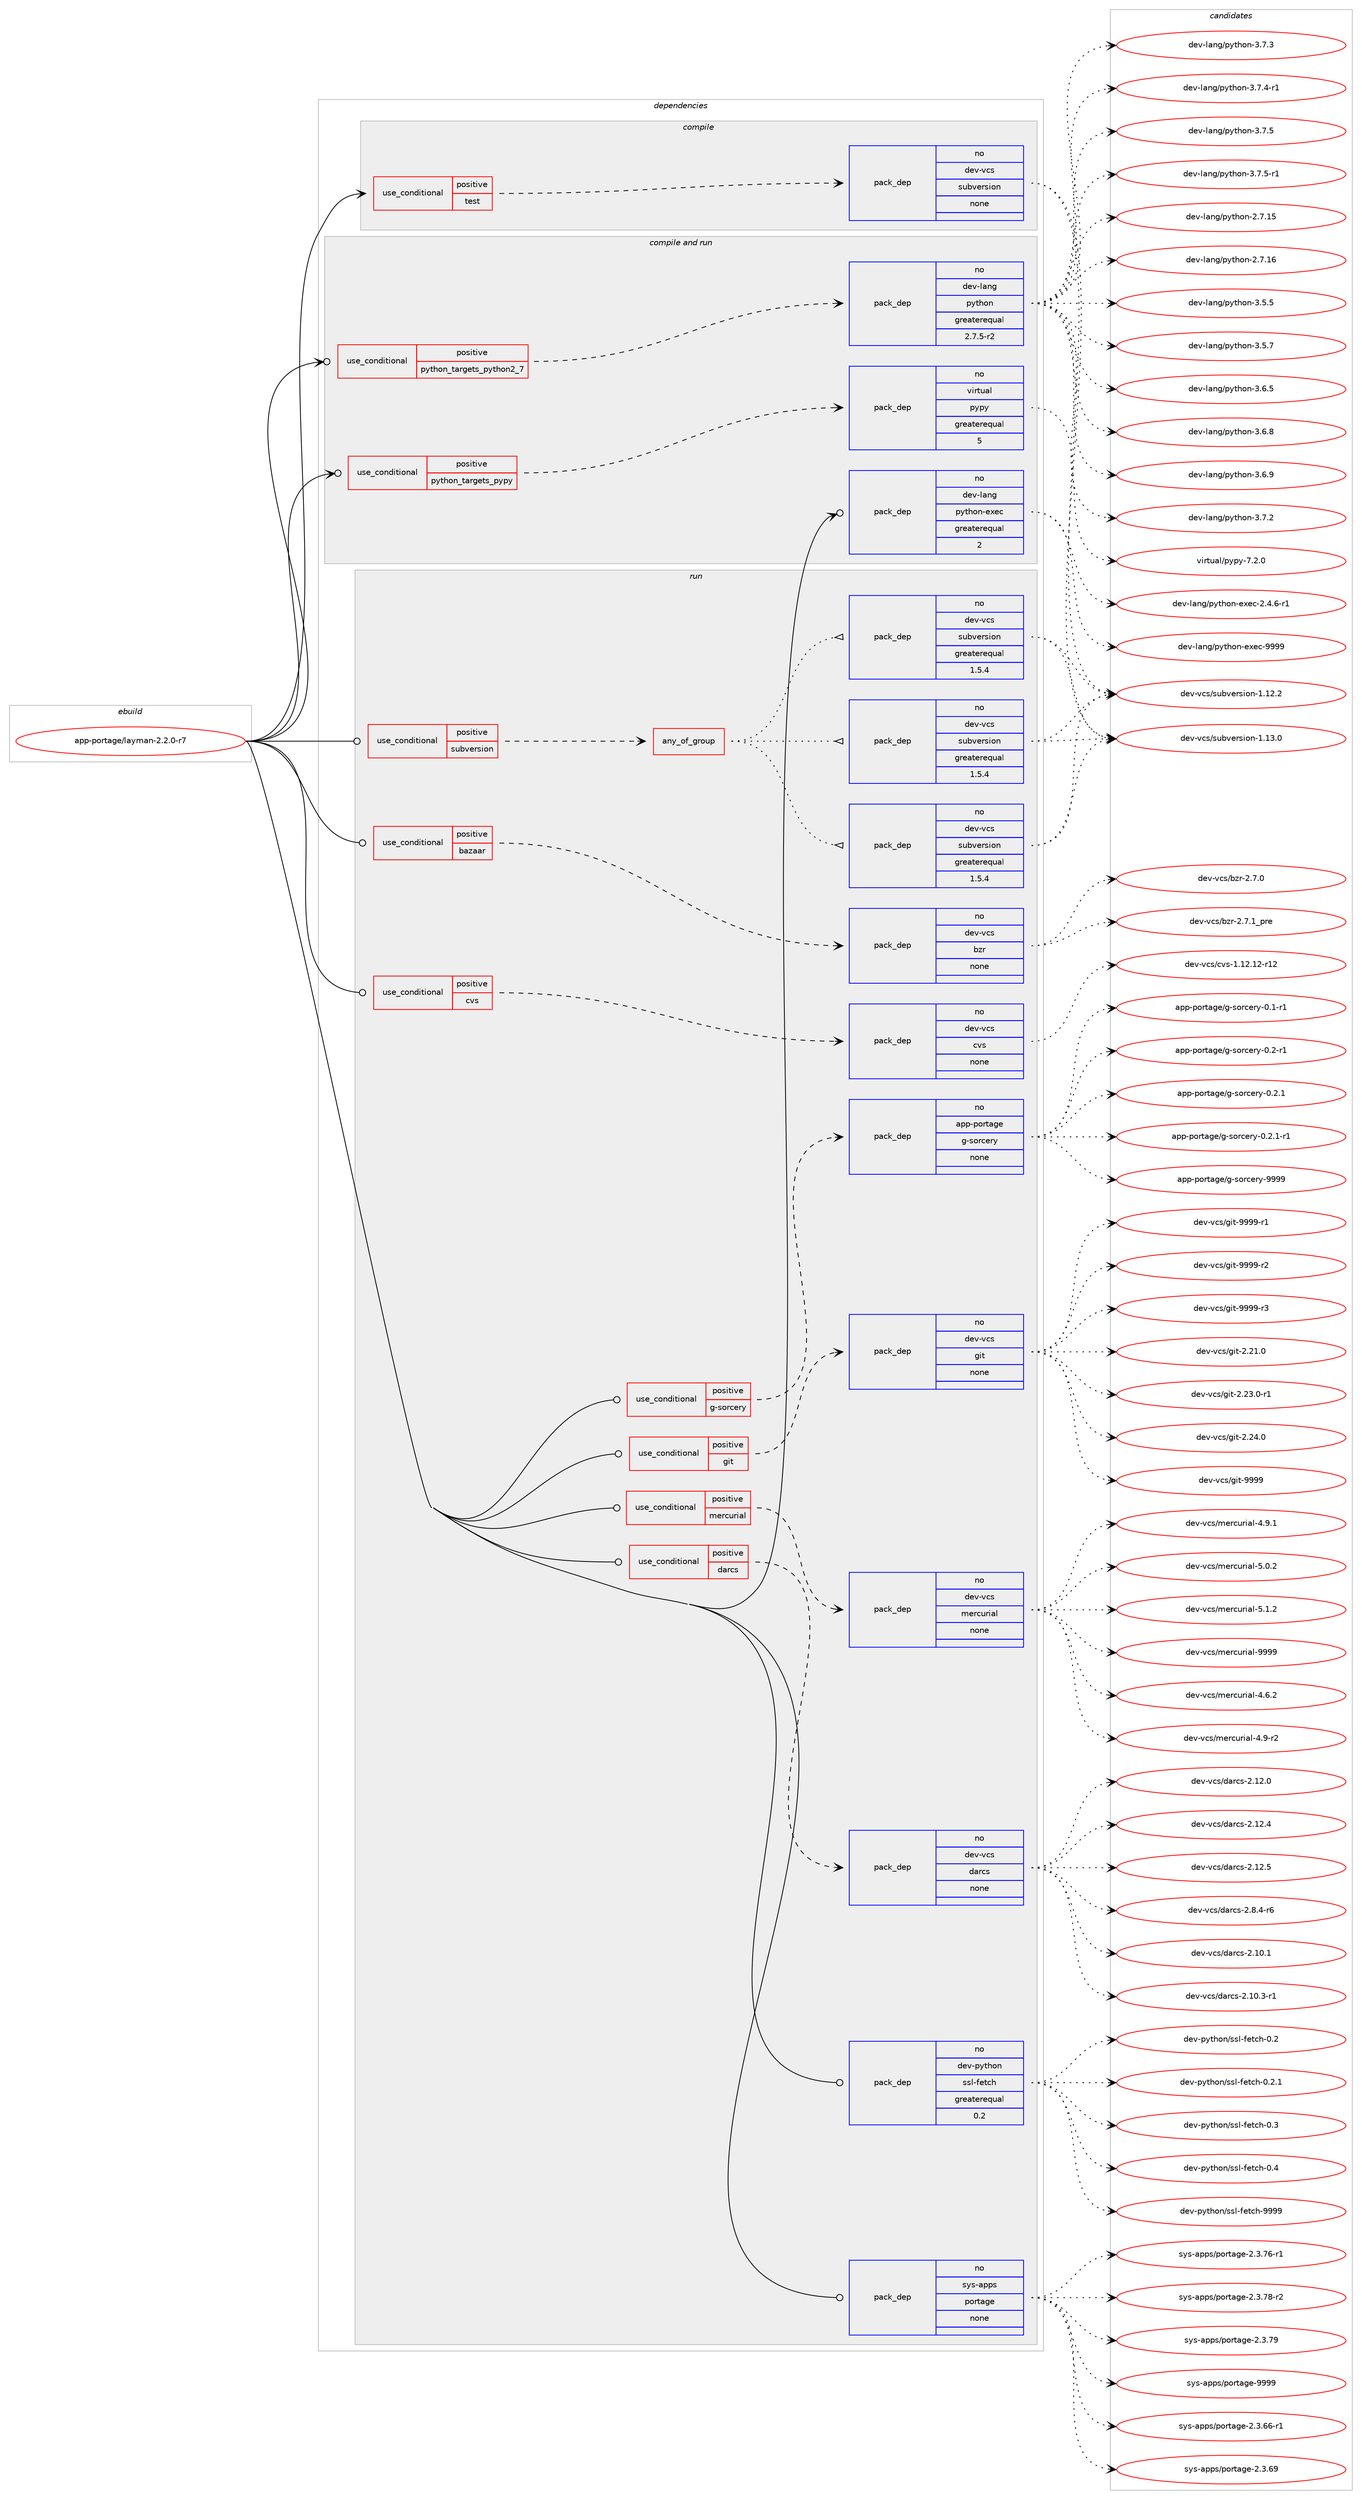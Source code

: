 digraph prolog {

# *************
# Graph options
# *************

newrank=true;
concentrate=true;
compound=true;
graph [rankdir=LR,fontname=Helvetica,fontsize=10,ranksep=1.5];#, ranksep=2.5, nodesep=0.2];
edge  [arrowhead=vee];
node  [fontname=Helvetica,fontsize=10];

# **********
# The ebuild
# **********

subgraph cluster_leftcol {
color=gray;
rank=same;
label=<<i>ebuild</i>>;
id [label="app-portage/layman-2.2.0-r7", color=red, width=4, href="../app-portage/layman-2.2.0-r7.svg"];
}

# ****************
# The dependencies
# ****************

subgraph cluster_midcol {
color=gray;
label=<<i>dependencies</i>>;
subgraph cluster_compile {
fillcolor="#eeeeee";
style=filled;
label=<<i>compile</i>>;
subgraph cond120761 {
dependency506167 [label=<<TABLE BORDER="0" CELLBORDER="1" CELLSPACING="0" CELLPADDING="4"><TR><TD ROWSPAN="3" CELLPADDING="10">use_conditional</TD></TR><TR><TD>positive</TD></TR><TR><TD>test</TD></TR></TABLE>>, shape=none, color=red];
subgraph pack376268 {
dependency506168 [label=<<TABLE BORDER="0" CELLBORDER="1" CELLSPACING="0" CELLPADDING="4" WIDTH="220"><TR><TD ROWSPAN="6" CELLPADDING="30">pack_dep</TD></TR><TR><TD WIDTH="110">no</TD></TR><TR><TD>dev-vcs</TD></TR><TR><TD>subversion</TD></TR><TR><TD>none</TD></TR><TR><TD></TD></TR></TABLE>>, shape=none, color=blue];
}
dependency506167:e -> dependency506168:w [weight=20,style="dashed",arrowhead="vee"];
}
id:e -> dependency506167:w [weight=20,style="solid",arrowhead="vee"];
}
subgraph cluster_compileandrun {
fillcolor="#eeeeee";
style=filled;
label=<<i>compile and run</i>>;
subgraph cond120762 {
dependency506169 [label=<<TABLE BORDER="0" CELLBORDER="1" CELLSPACING="0" CELLPADDING="4"><TR><TD ROWSPAN="3" CELLPADDING="10">use_conditional</TD></TR><TR><TD>positive</TD></TR><TR><TD>python_targets_pypy</TD></TR></TABLE>>, shape=none, color=red];
subgraph pack376269 {
dependency506170 [label=<<TABLE BORDER="0" CELLBORDER="1" CELLSPACING="0" CELLPADDING="4" WIDTH="220"><TR><TD ROWSPAN="6" CELLPADDING="30">pack_dep</TD></TR><TR><TD WIDTH="110">no</TD></TR><TR><TD>virtual</TD></TR><TR><TD>pypy</TD></TR><TR><TD>greaterequal</TD></TR><TR><TD>5</TD></TR></TABLE>>, shape=none, color=blue];
}
dependency506169:e -> dependency506170:w [weight=20,style="dashed",arrowhead="vee"];
}
id:e -> dependency506169:w [weight=20,style="solid",arrowhead="odotvee"];
subgraph cond120763 {
dependency506171 [label=<<TABLE BORDER="0" CELLBORDER="1" CELLSPACING="0" CELLPADDING="4"><TR><TD ROWSPAN="3" CELLPADDING="10">use_conditional</TD></TR><TR><TD>positive</TD></TR><TR><TD>python_targets_python2_7</TD></TR></TABLE>>, shape=none, color=red];
subgraph pack376270 {
dependency506172 [label=<<TABLE BORDER="0" CELLBORDER="1" CELLSPACING="0" CELLPADDING="4" WIDTH="220"><TR><TD ROWSPAN="6" CELLPADDING="30">pack_dep</TD></TR><TR><TD WIDTH="110">no</TD></TR><TR><TD>dev-lang</TD></TR><TR><TD>python</TD></TR><TR><TD>greaterequal</TD></TR><TR><TD>2.7.5-r2</TD></TR></TABLE>>, shape=none, color=blue];
}
dependency506171:e -> dependency506172:w [weight=20,style="dashed",arrowhead="vee"];
}
id:e -> dependency506171:w [weight=20,style="solid",arrowhead="odotvee"];
subgraph pack376271 {
dependency506173 [label=<<TABLE BORDER="0" CELLBORDER="1" CELLSPACING="0" CELLPADDING="4" WIDTH="220"><TR><TD ROWSPAN="6" CELLPADDING="30">pack_dep</TD></TR><TR><TD WIDTH="110">no</TD></TR><TR><TD>dev-lang</TD></TR><TR><TD>python-exec</TD></TR><TR><TD>greaterequal</TD></TR><TR><TD>2</TD></TR></TABLE>>, shape=none, color=blue];
}
id:e -> dependency506173:w [weight=20,style="solid",arrowhead="odotvee"];
}
subgraph cluster_run {
fillcolor="#eeeeee";
style=filled;
label=<<i>run</i>>;
subgraph cond120764 {
dependency506174 [label=<<TABLE BORDER="0" CELLBORDER="1" CELLSPACING="0" CELLPADDING="4"><TR><TD ROWSPAN="3" CELLPADDING="10">use_conditional</TD></TR><TR><TD>positive</TD></TR><TR><TD>bazaar</TD></TR></TABLE>>, shape=none, color=red];
subgraph pack376272 {
dependency506175 [label=<<TABLE BORDER="0" CELLBORDER="1" CELLSPACING="0" CELLPADDING="4" WIDTH="220"><TR><TD ROWSPAN="6" CELLPADDING="30">pack_dep</TD></TR><TR><TD WIDTH="110">no</TD></TR><TR><TD>dev-vcs</TD></TR><TR><TD>bzr</TD></TR><TR><TD>none</TD></TR><TR><TD></TD></TR></TABLE>>, shape=none, color=blue];
}
dependency506174:e -> dependency506175:w [weight=20,style="dashed",arrowhead="vee"];
}
id:e -> dependency506174:w [weight=20,style="solid",arrowhead="odot"];
subgraph cond120765 {
dependency506176 [label=<<TABLE BORDER="0" CELLBORDER="1" CELLSPACING="0" CELLPADDING="4"><TR><TD ROWSPAN="3" CELLPADDING="10">use_conditional</TD></TR><TR><TD>positive</TD></TR><TR><TD>cvs</TD></TR></TABLE>>, shape=none, color=red];
subgraph pack376273 {
dependency506177 [label=<<TABLE BORDER="0" CELLBORDER="1" CELLSPACING="0" CELLPADDING="4" WIDTH="220"><TR><TD ROWSPAN="6" CELLPADDING="30">pack_dep</TD></TR><TR><TD WIDTH="110">no</TD></TR><TR><TD>dev-vcs</TD></TR><TR><TD>cvs</TD></TR><TR><TD>none</TD></TR><TR><TD></TD></TR></TABLE>>, shape=none, color=blue];
}
dependency506176:e -> dependency506177:w [weight=20,style="dashed",arrowhead="vee"];
}
id:e -> dependency506176:w [weight=20,style="solid",arrowhead="odot"];
subgraph cond120766 {
dependency506178 [label=<<TABLE BORDER="0" CELLBORDER="1" CELLSPACING="0" CELLPADDING="4"><TR><TD ROWSPAN="3" CELLPADDING="10">use_conditional</TD></TR><TR><TD>positive</TD></TR><TR><TD>darcs</TD></TR></TABLE>>, shape=none, color=red];
subgraph pack376274 {
dependency506179 [label=<<TABLE BORDER="0" CELLBORDER="1" CELLSPACING="0" CELLPADDING="4" WIDTH="220"><TR><TD ROWSPAN="6" CELLPADDING="30">pack_dep</TD></TR><TR><TD WIDTH="110">no</TD></TR><TR><TD>dev-vcs</TD></TR><TR><TD>darcs</TD></TR><TR><TD>none</TD></TR><TR><TD></TD></TR></TABLE>>, shape=none, color=blue];
}
dependency506178:e -> dependency506179:w [weight=20,style="dashed",arrowhead="vee"];
}
id:e -> dependency506178:w [weight=20,style="solid",arrowhead="odot"];
subgraph cond120767 {
dependency506180 [label=<<TABLE BORDER="0" CELLBORDER="1" CELLSPACING="0" CELLPADDING="4"><TR><TD ROWSPAN="3" CELLPADDING="10">use_conditional</TD></TR><TR><TD>positive</TD></TR><TR><TD>g-sorcery</TD></TR></TABLE>>, shape=none, color=red];
subgraph pack376275 {
dependency506181 [label=<<TABLE BORDER="0" CELLBORDER="1" CELLSPACING="0" CELLPADDING="4" WIDTH="220"><TR><TD ROWSPAN="6" CELLPADDING="30">pack_dep</TD></TR><TR><TD WIDTH="110">no</TD></TR><TR><TD>app-portage</TD></TR><TR><TD>g-sorcery</TD></TR><TR><TD>none</TD></TR><TR><TD></TD></TR></TABLE>>, shape=none, color=blue];
}
dependency506180:e -> dependency506181:w [weight=20,style="dashed",arrowhead="vee"];
}
id:e -> dependency506180:w [weight=20,style="solid",arrowhead="odot"];
subgraph cond120768 {
dependency506182 [label=<<TABLE BORDER="0" CELLBORDER="1" CELLSPACING="0" CELLPADDING="4"><TR><TD ROWSPAN="3" CELLPADDING="10">use_conditional</TD></TR><TR><TD>positive</TD></TR><TR><TD>git</TD></TR></TABLE>>, shape=none, color=red];
subgraph pack376276 {
dependency506183 [label=<<TABLE BORDER="0" CELLBORDER="1" CELLSPACING="0" CELLPADDING="4" WIDTH="220"><TR><TD ROWSPAN="6" CELLPADDING="30">pack_dep</TD></TR><TR><TD WIDTH="110">no</TD></TR><TR><TD>dev-vcs</TD></TR><TR><TD>git</TD></TR><TR><TD>none</TD></TR><TR><TD></TD></TR></TABLE>>, shape=none, color=blue];
}
dependency506182:e -> dependency506183:w [weight=20,style="dashed",arrowhead="vee"];
}
id:e -> dependency506182:w [weight=20,style="solid",arrowhead="odot"];
subgraph cond120769 {
dependency506184 [label=<<TABLE BORDER="0" CELLBORDER="1" CELLSPACING="0" CELLPADDING="4"><TR><TD ROWSPAN="3" CELLPADDING="10">use_conditional</TD></TR><TR><TD>positive</TD></TR><TR><TD>mercurial</TD></TR></TABLE>>, shape=none, color=red];
subgraph pack376277 {
dependency506185 [label=<<TABLE BORDER="0" CELLBORDER="1" CELLSPACING="0" CELLPADDING="4" WIDTH="220"><TR><TD ROWSPAN="6" CELLPADDING="30">pack_dep</TD></TR><TR><TD WIDTH="110">no</TD></TR><TR><TD>dev-vcs</TD></TR><TR><TD>mercurial</TD></TR><TR><TD>none</TD></TR><TR><TD></TD></TR></TABLE>>, shape=none, color=blue];
}
dependency506184:e -> dependency506185:w [weight=20,style="dashed",arrowhead="vee"];
}
id:e -> dependency506184:w [weight=20,style="solid",arrowhead="odot"];
subgraph cond120770 {
dependency506186 [label=<<TABLE BORDER="0" CELLBORDER="1" CELLSPACING="0" CELLPADDING="4"><TR><TD ROWSPAN="3" CELLPADDING="10">use_conditional</TD></TR><TR><TD>positive</TD></TR><TR><TD>subversion</TD></TR></TABLE>>, shape=none, color=red];
subgraph any8822 {
dependency506187 [label=<<TABLE BORDER="0" CELLBORDER="1" CELLSPACING="0" CELLPADDING="4"><TR><TD CELLPADDING="10">any_of_group</TD></TR></TABLE>>, shape=none, color=red];subgraph pack376278 {
dependency506188 [label=<<TABLE BORDER="0" CELLBORDER="1" CELLSPACING="0" CELLPADDING="4" WIDTH="220"><TR><TD ROWSPAN="6" CELLPADDING="30">pack_dep</TD></TR><TR><TD WIDTH="110">no</TD></TR><TR><TD>dev-vcs</TD></TR><TR><TD>subversion</TD></TR><TR><TD>greaterequal</TD></TR><TR><TD>1.5.4</TD></TR></TABLE>>, shape=none, color=blue];
}
dependency506187:e -> dependency506188:w [weight=20,style="dotted",arrowhead="oinv"];
subgraph pack376279 {
dependency506189 [label=<<TABLE BORDER="0" CELLBORDER="1" CELLSPACING="0" CELLPADDING="4" WIDTH="220"><TR><TD ROWSPAN="6" CELLPADDING="30">pack_dep</TD></TR><TR><TD WIDTH="110">no</TD></TR><TR><TD>dev-vcs</TD></TR><TR><TD>subversion</TD></TR><TR><TD>greaterequal</TD></TR><TR><TD>1.5.4</TD></TR></TABLE>>, shape=none, color=blue];
}
dependency506187:e -> dependency506189:w [weight=20,style="dotted",arrowhead="oinv"];
subgraph pack376280 {
dependency506190 [label=<<TABLE BORDER="0" CELLBORDER="1" CELLSPACING="0" CELLPADDING="4" WIDTH="220"><TR><TD ROWSPAN="6" CELLPADDING="30">pack_dep</TD></TR><TR><TD WIDTH="110">no</TD></TR><TR><TD>dev-vcs</TD></TR><TR><TD>subversion</TD></TR><TR><TD>greaterequal</TD></TR><TR><TD>1.5.4</TD></TR></TABLE>>, shape=none, color=blue];
}
dependency506187:e -> dependency506190:w [weight=20,style="dotted",arrowhead="oinv"];
}
dependency506186:e -> dependency506187:w [weight=20,style="dashed",arrowhead="vee"];
}
id:e -> dependency506186:w [weight=20,style="solid",arrowhead="odot"];
subgraph pack376281 {
dependency506191 [label=<<TABLE BORDER="0" CELLBORDER="1" CELLSPACING="0" CELLPADDING="4" WIDTH="220"><TR><TD ROWSPAN="6" CELLPADDING="30">pack_dep</TD></TR><TR><TD WIDTH="110">no</TD></TR><TR><TD>dev-python</TD></TR><TR><TD>ssl-fetch</TD></TR><TR><TD>greaterequal</TD></TR><TR><TD>0.2</TD></TR></TABLE>>, shape=none, color=blue];
}
id:e -> dependency506191:w [weight=20,style="solid",arrowhead="odot"];
subgraph pack376282 {
dependency506192 [label=<<TABLE BORDER="0" CELLBORDER="1" CELLSPACING="0" CELLPADDING="4" WIDTH="220"><TR><TD ROWSPAN="6" CELLPADDING="30">pack_dep</TD></TR><TR><TD WIDTH="110">no</TD></TR><TR><TD>sys-apps</TD></TR><TR><TD>portage</TD></TR><TR><TD>none</TD></TR><TR><TD></TD></TR></TABLE>>, shape=none, color=blue];
}
id:e -> dependency506192:w [weight=20,style="solid",arrowhead="odot"];
}
}

# **************
# The candidates
# **************

subgraph cluster_choices {
rank=same;
color=gray;
label=<<i>candidates</i>>;

subgraph choice376268 {
color=black;
nodesep=1;
choice1001011184511899115471151179811810111411510511111045494649504650 [label="dev-vcs/subversion-1.12.2", color=red, width=4,href="../dev-vcs/subversion-1.12.2.svg"];
choice1001011184511899115471151179811810111411510511111045494649514648 [label="dev-vcs/subversion-1.13.0", color=red, width=4,href="../dev-vcs/subversion-1.13.0.svg"];
dependency506168:e -> choice1001011184511899115471151179811810111411510511111045494649504650:w [style=dotted,weight="100"];
dependency506168:e -> choice1001011184511899115471151179811810111411510511111045494649514648:w [style=dotted,weight="100"];
}
subgraph choice376269 {
color=black;
nodesep=1;
choice1181051141161179710847112121112121455546504648 [label="virtual/pypy-7.2.0", color=red, width=4,href="../virtual/pypy-7.2.0.svg"];
dependency506170:e -> choice1181051141161179710847112121112121455546504648:w [style=dotted,weight="100"];
}
subgraph choice376270 {
color=black;
nodesep=1;
choice10010111845108971101034711212111610411111045504655464953 [label="dev-lang/python-2.7.15", color=red, width=4,href="../dev-lang/python-2.7.15.svg"];
choice10010111845108971101034711212111610411111045504655464954 [label="dev-lang/python-2.7.16", color=red, width=4,href="../dev-lang/python-2.7.16.svg"];
choice100101118451089711010347112121116104111110455146534653 [label="dev-lang/python-3.5.5", color=red, width=4,href="../dev-lang/python-3.5.5.svg"];
choice100101118451089711010347112121116104111110455146534655 [label="dev-lang/python-3.5.7", color=red, width=4,href="../dev-lang/python-3.5.7.svg"];
choice100101118451089711010347112121116104111110455146544653 [label="dev-lang/python-3.6.5", color=red, width=4,href="../dev-lang/python-3.6.5.svg"];
choice100101118451089711010347112121116104111110455146544656 [label="dev-lang/python-3.6.8", color=red, width=4,href="../dev-lang/python-3.6.8.svg"];
choice100101118451089711010347112121116104111110455146544657 [label="dev-lang/python-3.6.9", color=red, width=4,href="../dev-lang/python-3.6.9.svg"];
choice100101118451089711010347112121116104111110455146554650 [label="dev-lang/python-3.7.2", color=red, width=4,href="../dev-lang/python-3.7.2.svg"];
choice100101118451089711010347112121116104111110455146554651 [label="dev-lang/python-3.7.3", color=red, width=4,href="../dev-lang/python-3.7.3.svg"];
choice1001011184510897110103471121211161041111104551465546524511449 [label="dev-lang/python-3.7.4-r1", color=red, width=4,href="../dev-lang/python-3.7.4-r1.svg"];
choice100101118451089711010347112121116104111110455146554653 [label="dev-lang/python-3.7.5", color=red, width=4,href="../dev-lang/python-3.7.5.svg"];
choice1001011184510897110103471121211161041111104551465546534511449 [label="dev-lang/python-3.7.5-r1", color=red, width=4,href="../dev-lang/python-3.7.5-r1.svg"];
dependency506172:e -> choice10010111845108971101034711212111610411111045504655464953:w [style=dotted,weight="100"];
dependency506172:e -> choice10010111845108971101034711212111610411111045504655464954:w [style=dotted,weight="100"];
dependency506172:e -> choice100101118451089711010347112121116104111110455146534653:w [style=dotted,weight="100"];
dependency506172:e -> choice100101118451089711010347112121116104111110455146534655:w [style=dotted,weight="100"];
dependency506172:e -> choice100101118451089711010347112121116104111110455146544653:w [style=dotted,weight="100"];
dependency506172:e -> choice100101118451089711010347112121116104111110455146544656:w [style=dotted,weight="100"];
dependency506172:e -> choice100101118451089711010347112121116104111110455146544657:w [style=dotted,weight="100"];
dependency506172:e -> choice100101118451089711010347112121116104111110455146554650:w [style=dotted,weight="100"];
dependency506172:e -> choice100101118451089711010347112121116104111110455146554651:w [style=dotted,weight="100"];
dependency506172:e -> choice1001011184510897110103471121211161041111104551465546524511449:w [style=dotted,weight="100"];
dependency506172:e -> choice100101118451089711010347112121116104111110455146554653:w [style=dotted,weight="100"];
dependency506172:e -> choice1001011184510897110103471121211161041111104551465546534511449:w [style=dotted,weight="100"];
}
subgraph choice376271 {
color=black;
nodesep=1;
choice10010111845108971101034711212111610411111045101120101994550465246544511449 [label="dev-lang/python-exec-2.4.6-r1", color=red, width=4,href="../dev-lang/python-exec-2.4.6-r1.svg"];
choice10010111845108971101034711212111610411111045101120101994557575757 [label="dev-lang/python-exec-9999", color=red, width=4,href="../dev-lang/python-exec-9999.svg"];
dependency506173:e -> choice10010111845108971101034711212111610411111045101120101994550465246544511449:w [style=dotted,weight="100"];
dependency506173:e -> choice10010111845108971101034711212111610411111045101120101994557575757:w [style=dotted,weight="100"];
}
subgraph choice376272 {
color=black;
nodesep=1;
choice10010111845118991154798122114455046554648 [label="dev-vcs/bzr-2.7.0", color=red, width=4,href="../dev-vcs/bzr-2.7.0.svg"];
choice1001011184511899115479812211445504655464995112114101 [label="dev-vcs/bzr-2.7.1_pre", color=red, width=4,href="../dev-vcs/bzr-2.7.1_pre.svg"];
dependency506175:e -> choice10010111845118991154798122114455046554648:w [style=dotted,weight="100"];
dependency506175:e -> choice1001011184511899115479812211445504655464995112114101:w [style=dotted,weight="100"];
}
subgraph choice376273 {
color=black;
nodesep=1;
choice100101118451189911547991181154549464950464950451144950 [label="dev-vcs/cvs-1.12.12-r12", color=red, width=4,href="../dev-vcs/cvs-1.12.12-r12.svg"];
dependency506177:e -> choice100101118451189911547991181154549464950464950451144950:w [style=dotted,weight="100"];
}
subgraph choice376274 {
color=black;
nodesep=1;
choice100101118451189911547100971149911545504649484649 [label="dev-vcs/darcs-2.10.1", color=red, width=4,href="../dev-vcs/darcs-2.10.1.svg"];
choice1001011184511899115471009711499115455046494846514511449 [label="dev-vcs/darcs-2.10.3-r1", color=red, width=4,href="../dev-vcs/darcs-2.10.3-r1.svg"];
choice100101118451189911547100971149911545504649504648 [label="dev-vcs/darcs-2.12.0", color=red, width=4,href="../dev-vcs/darcs-2.12.0.svg"];
choice100101118451189911547100971149911545504649504652 [label="dev-vcs/darcs-2.12.4", color=red, width=4,href="../dev-vcs/darcs-2.12.4.svg"];
choice100101118451189911547100971149911545504649504653 [label="dev-vcs/darcs-2.12.5", color=red, width=4,href="../dev-vcs/darcs-2.12.5.svg"];
choice10010111845118991154710097114991154550465646524511454 [label="dev-vcs/darcs-2.8.4-r6", color=red, width=4,href="../dev-vcs/darcs-2.8.4-r6.svg"];
dependency506179:e -> choice100101118451189911547100971149911545504649484649:w [style=dotted,weight="100"];
dependency506179:e -> choice1001011184511899115471009711499115455046494846514511449:w [style=dotted,weight="100"];
dependency506179:e -> choice100101118451189911547100971149911545504649504648:w [style=dotted,weight="100"];
dependency506179:e -> choice100101118451189911547100971149911545504649504652:w [style=dotted,weight="100"];
dependency506179:e -> choice100101118451189911547100971149911545504649504653:w [style=dotted,weight="100"];
dependency506179:e -> choice10010111845118991154710097114991154550465646524511454:w [style=dotted,weight="100"];
}
subgraph choice376275 {
color=black;
nodesep=1;
choice971121124511211111411697103101471034511511111499101114121454846494511449 [label="app-portage/g-sorcery-0.1-r1", color=red, width=4,href="../app-portage/g-sorcery-0.1-r1.svg"];
choice971121124511211111411697103101471034511511111499101114121454846504511449 [label="app-portage/g-sorcery-0.2-r1", color=red, width=4,href="../app-portage/g-sorcery-0.2-r1.svg"];
choice971121124511211111411697103101471034511511111499101114121454846504649 [label="app-portage/g-sorcery-0.2.1", color=red, width=4,href="../app-portage/g-sorcery-0.2.1.svg"];
choice9711211245112111114116971031014710345115111114991011141214548465046494511449 [label="app-portage/g-sorcery-0.2.1-r1", color=red, width=4,href="../app-portage/g-sorcery-0.2.1-r1.svg"];
choice9711211245112111114116971031014710345115111114991011141214557575757 [label="app-portage/g-sorcery-9999", color=red, width=4,href="../app-portage/g-sorcery-9999.svg"];
dependency506181:e -> choice971121124511211111411697103101471034511511111499101114121454846494511449:w [style=dotted,weight="100"];
dependency506181:e -> choice971121124511211111411697103101471034511511111499101114121454846504511449:w [style=dotted,weight="100"];
dependency506181:e -> choice971121124511211111411697103101471034511511111499101114121454846504649:w [style=dotted,weight="100"];
dependency506181:e -> choice9711211245112111114116971031014710345115111114991011141214548465046494511449:w [style=dotted,weight="100"];
dependency506181:e -> choice9711211245112111114116971031014710345115111114991011141214557575757:w [style=dotted,weight="100"];
}
subgraph choice376276 {
color=black;
nodesep=1;
choice10010111845118991154710310511645504650494648 [label="dev-vcs/git-2.21.0", color=red, width=4,href="../dev-vcs/git-2.21.0.svg"];
choice100101118451189911547103105116455046505146484511449 [label="dev-vcs/git-2.23.0-r1", color=red, width=4,href="../dev-vcs/git-2.23.0-r1.svg"];
choice10010111845118991154710310511645504650524648 [label="dev-vcs/git-2.24.0", color=red, width=4,href="../dev-vcs/git-2.24.0.svg"];
choice1001011184511899115471031051164557575757 [label="dev-vcs/git-9999", color=red, width=4,href="../dev-vcs/git-9999.svg"];
choice10010111845118991154710310511645575757574511449 [label="dev-vcs/git-9999-r1", color=red, width=4,href="../dev-vcs/git-9999-r1.svg"];
choice10010111845118991154710310511645575757574511450 [label="dev-vcs/git-9999-r2", color=red, width=4,href="../dev-vcs/git-9999-r2.svg"];
choice10010111845118991154710310511645575757574511451 [label="dev-vcs/git-9999-r3", color=red, width=4,href="../dev-vcs/git-9999-r3.svg"];
dependency506183:e -> choice10010111845118991154710310511645504650494648:w [style=dotted,weight="100"];
dependency506183:e -> choice100101118451189911547103105116455046505146484511449:w [style=dotted,weight="100"];
dependency506183:e -> choice10010111845118991154710310511645504650524648:w [style=dotted,weight="100"];
dependency506183:e -> choice1001011184511899115471031051164557575757:w [style=dotted,weight="100"];
dependency506183:e -> choice10010111845118991154710310511645575757574511449:w [style=dotted,weight="100"];
dependency506183:e -> choice10010111845118991154710310511645575757574511450:w [style=dotted,weight="100"];
dependency506183:e -> choice10010111845118991154710310511645575757574511451:w [style=dotted,weight="100"];
}
subgraph choice376277 {
color=black;
nodesep=1;
choice1001011184511899115471091011149911711410597108455246544650 [label="dev-vcs/mercurial-4.6.2", color=red, width=4,href="../dev-vcs/mercurial-4.6.2.svg"];
choice1001011184511899115471091011149911711410597108455246574511450 [label="dev-vcs/mercurial-4.9-r2", color=red, width=4,href="../dev-vcs/mercurial-4.9-r2.svg"];
choice1001011184511899115471091011149911711410597108455246574649 [label="dev-vcs/mercurial-4.9.1", color=red, width=4,href="../dev-vcs/mercurial-4.9.1.svg"];
choice1001011184511899115471091011149911711410597108455346484650 [label="dev-vcs/mercurial-5.0.2", color=red, width=4,href="../dev-vcs/mercurial-5.0.2.svg"];
choice1001011184511899115471091011149911711410597108455346494650 [label="dev-vcs/mercurial-5.1.2", color=red, width=4,href="../dev-vcs/mercurial-5.1.2.svg"];
choice10010111845118991154710910111499117114105971084557575757 [label="dev-vcs/mercurial-9999", color=red, width=4,href="../dev-vcs/mercurial-9999.svg"];
dependency506185:e -> choice1001011184511899115471091011149911711410597108455246544650:w [style=dotted,weight="100"];
dependency506185:e -> choice1001011184511899115471091011149911711410597108455246574511450:w [style=dotted,weight="100"];
dependency506185:e -> choice1001011184511899115471091011149911711410597108455246574649:w [style=dotted,weight="100"];
dependency506185:e -> choice1001011184511899115471091011149911711410597108455346484650:w [style=dotted,weight="100"];
dependency506185:e -> choice1001011184511899115471091011149911711410597108455346494650:w [style=dotted,weight="100"];
dependency506185:e -> choice10010111845118991154710910111499117114105971084557575757:w [style=dotted,weight="100"];
}
subgraph choice376278 {
color=black;
nodesep=1;
choice1001011184511899115471151179811810111411510511111045494649504650 [label="dev-vcs/subversion-1.12.2", color=red, width=4,href="../dev-vcs/subversion-1.12.2.svg"];
choice1001011184511899115471151179811810111411510511111045494649514648 [label="dev-vcs/subversion-1.13.0", color=red, width=4,href="../dev-vcs/subversion-1.13.0.svg"];
dependency506188:e -> choice1001011184511899115471151179811810111411510511111045494649504650:w [style=dotted,weight="100"];
dependency506188:e -> choice1001011184511899115471151179811810111411510511111045494649514648:w [style=dotted,weight="100"];
}
subgraph choice376279 {
color=black;
nodesep=1;
choice1001011184511899115471151179811810111411510511111045494649504650 [label="dev-vcs/subversion-1.12.2", color=red, width=4,href="../dev-vcs/subversion-1.12.2.svg"];
choice1001011184511899115471151179811810111411510511111045494649514648 [label="dev-vcs/subversion-1.13.0", color=red, width=4,href="../dev-vcs/subversion-1.13.0.svg"];
dependency506189:e -> choice1001011184511899115471151179811810111411510511111045494649504650:w [style=dotted,weight="100"];
dependency506189:e -> choice1001011184511899115471151179811810111411510511111045494649514648:w [style=dotted,weight="100"];
}
subgraph choice376280 {
color=black;
nodesep=1;
choice1001011184511899115471151179811810111411510511111045494649504650 [label="dev-vcs/subversion-1.12.2", color=red, width=4,href="../dev-vcs/subversion-1.12.2.svg"];
choice1001011184511899115471151179811810111411510511111045494649514648 [label="dev-vcs/subversion-1.13.0", color=red, width=4,href="../dev-vcs/subversion-1.13.0.svg"];
dependency506190:e -> choice1001011184511899115471151179811810111411510511111045494649504650:w [style=dotted,weight="100"];
dependency506190:e -> choice1001011184511899115471151179811810111411510511111045494649514648:w [style=dotted,weight="100"];
}
subgraph choice376281 {
color=black;
nodesep=1;
choice1001011184511212111610411111047115115108451021011169910445484650 [label="dev-python/ssl-fetch-0.2", color=red, width=4,href="../dev-python/ssl-fetch-0.2.svg"];
choice10010111845112121116104111110471151151084510210111699104454846504649 [label="dev-python/ssl-fetch-0.2.1", color=red, width=4,href="../dev-python/ssl-fetch-0.2.1.svg"];
choice1001011184511212111610411111047115115108451021011169910445484651 [label="dev-python/ssl-fetch-0.3", color=red, width=4,href="../dev-python/ssl-fetch-0.3.svg"];
choice1001011184511212111610411111047115115108451021011169910445484652 [label="dev-python/ssl-fetch-0.4", color=red, width=4,href="../dev-python/ssl-fetch-0.4.svg"];
choice100101118451121211161041111104711511510845102101116991044557575757 [label="dev-python/ssl-fetch-9999", color=red, width=4,href="../dev-python/ssl-fetch-9999.svg"];
dependency506191:e -> choice1001011184511212111610411111047115115108451021011169910445484650:w [style=dotted,weight="100"];
dependency506191:e -> choice10010111845112121116104111110471151151084510210111699104454846504649:w [style=dotted,weight="100"];
dependency506191:e -> choice1001011184511212111610411111047115115108451021011169910445484651:w [style=dotted,weight="100"];
dependency506191:e -> choice1001011184511212111610411111047115115108451021011169910445484652:w [style=dotted,weight="100"];
dependency506191:e -> choice100101118451121211161041111104711511510845102101116991044557575757:w [style=dotted,weight="100"];
}
subgraph choice376282 {
color=black;
nodesep=1;
choice11512111545971121121154711211111411697103101455046514654544511449 [label="sys-apps/portage-2.3.66-r1", color=red, width=4,href="../sys-apps/portage-2.3.66-r1.svg"];
choice1151211154597112112115471121111141169710310145504651465457 [label="sys-apps/portage-2.3.69", color=red, width=4,href="../sys-apps/portage-2.3.69.svg"];
choice11512111545971121121154711211111411697103101455046514655544511449 [label="sys-apps/portage-2.3.76-r1", color=red, width=4,href="../sys-apps/portage-2.3.76-r1.svg"];
choice11512111545971121121154711211111411697103101455046514655564511450 [label="sys-apps/portage-2.3.78-r2", color=red, width=4,href="../sys-apps/portage-2.3.78-r2.svg"];
choice1151211154597112112115471121111141169710310145504651465557 [label="sys-apps/portage-2.3.79", color=red, width=4,href="../sys-apps/portage-2.3.79.svg"];
choice115121115459711211211547112111114116971031014557575757 [label="sys-apps/portage-9999", color=red, width=4,href="../sys-apps/portage-9999.svg"];
dependency506192:e -> choice11512111545971121121154711211111411697103101455046514654544511449:w [style=dotted,weight="100"];
dependency506192:e -> choice1151211154597112112115471121111141169710310145504651465457:w [style=dotted,weight="100"];
dependency506192:e -> choice11512111545971121121154711211111411697103101455046514655544511449:w [style=dotted,weight="100"];
dependency506192:e -> choice11512111545971121121154711211111411697103101455046514655564511450:w [style=dotted,weight="100"];
dependency506192:e -> choice1151211154597112112115471121111141169710310145504651465557:w [style=dotted,weight="100"];
dependency506192:e -> choice115121115459711211211547112111114116971031014557575757:w [style=dotted,weight="100"];
}
}

}
